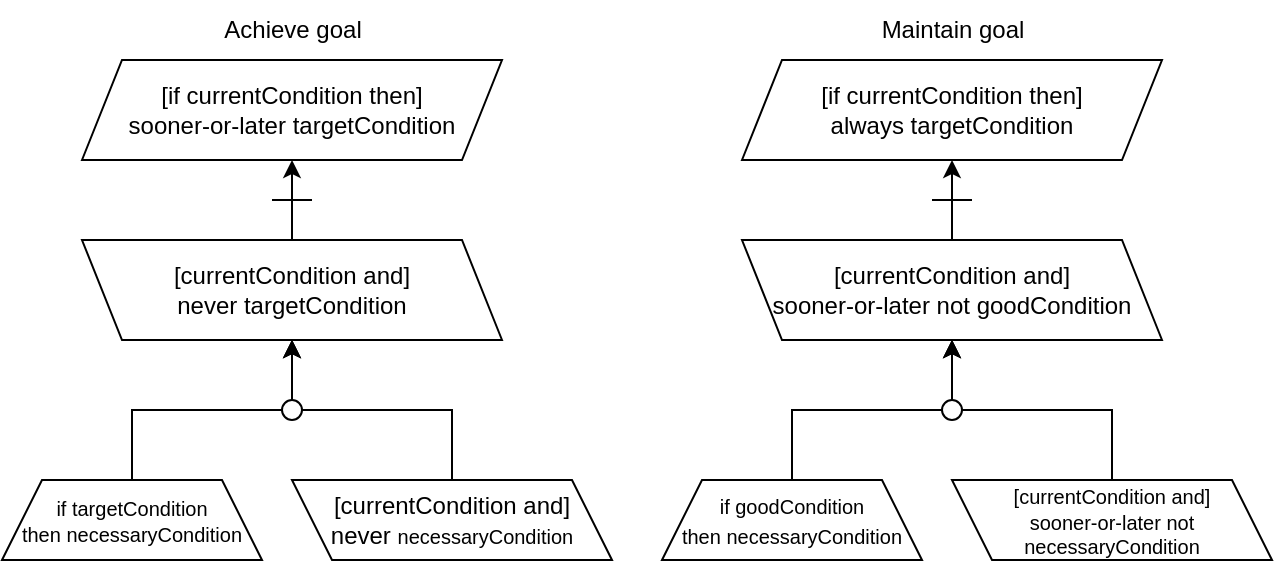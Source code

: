 <mxfile version="24.6.4" type="device">
  <diagram name="Page-1" id="iE0h_F90TXYF1HSEsnaa">
    <mxGraphModel dx="811" dy="464" grid="1" gridSize="10" guides="1" tooltips="1" connect="1" arrows="1" fold="1" page="1" pageScale="1" pageWidth="850" pageHeight="1100" math="0" shadow="0">
      <root>
        <mxCell id="0" />
        <mxCell id="1" parent="0" />
        <mxCell id="XHdJxfYMmHIW3Q4Liybd-1" value="[if currentCondition then]&lt;div&gt;sooner-or-later targetCondition&lt;/div&gt;" style="shape=parallelogram;perimeter=parallelogramPerimeter;whiteSpace=wrap;html=1;fixedSize=1;" vertex="1" parent="1">
          <mxGeometry x="180" y="50" width="210" height="50" as="geometry" />
        </mxCell>
        <mxCell id="XHdJxfYMmHIW3Q4Liybd-3" value="" style="edgeStyle=orthogonalEdgeStyle;rounded=0;orthogonalLoop=1;jettySize=auto;html=1;" edge="1" parent="1" source="XHdJxfYMmHIW3Q4Liybd-2" target="XHdJxfYMmHIW3Q4Liybd-1">
          <mxGeometry relative="1" as="geometry" />
        </mxCell>
        <mxCell id="XHdJxfYMmHIW3Q4Liybd-2" value="[currentCondition and]&lt;div&gt;never targetCondition&lt;/div&gt;" style="shape=parallelogram;perimeter=parallelogramPerimeter;whiteSpace=wrap;html=1;fixedSize=1;flipH=1;" vertex="1" parent="1">
          <mxGeometry x="180" y="140" width="210" height="50" as="geometry" />
        </mxCell>
        <mxCell id="XHdJxfYMmHIW3Q4Liybd-4" value="" style="endArrow=none;html=1;rounded=0;" edge="1" parent="1">
          <mxGeometry width="50" height="50" relative="1" as="geometry">
            <mxPoint x="275" y="120" as="sourcePoint" />
            <mxPoint x="295" y="120" as="targetPoint" />
          </mxGeometry>
        </mxCell>
        <mxCell id="XHdJxfYMmHIW3Q4Liybd-10" value="" style="edgeStyle=orthogonalEdgeStyle;rounded=0;orthogonalLoop=1;jettySize=auto;html=1;" edge="1" parent="1" source="XHdJxfYMmHIW3Q4Liybd-5" target="XHdJxfYMmHIW3Q4Liybd-2">
          <mxGeometry relative="1" as="geometry" />
        </mxCell>
        <mxCell id="XHdJxfYMmHIW3Q4Liybd-5" value="&lt;font style=&quot;font-size: 10px;&quot;&gt;if targetCondition&lt;/font&gt;&lt;div style=&quot;font-size: 10px;&quot;&gt;&lt;font style=&quot;font-size: 10px;&quot;&gt;then necessaryCondition&lt;/font&gt;&lt;/div&gt;" style="shape=trapezoid;perimeter=trapezoidPerimeter;whiteSpace=wrap;html=1;fixedSize=1;" vertex="1" parent="1">
          <mxGeometry x="140" y="260" width="130" height="40" as="geometry" />
        </mxCell>
        <mxCell id="XHdJxfYMmHIW3Q4Liybd-9" value="" style="edgeStyle=orthogonalEdgeStyle;rounded=0;orthogonalLoop=1;jettySize=auto;html=1;" edge="1" parent="1" source="XHdJxfYMmHIW3Q4Liybd-6" target="XHdJxfYMmHIW3Q4Liybd-2">
          <mxGeometry relative="1" as="geometry" />
        </mxCell>
        <mxCell id="XHdJxfYMmHIW3Q4Liybd-6" value="[currentCondition and]&lt;div&gt;never&amp;nbsp;&lt;span style=&quot;font-size: 10px; background-color: initial;&quot;&gt;necessaryCondition&lt;/span&gt;&lt;/div&gt;" style="shape=parallelogram;perimeter=parallelogramPerimeter;whiteSpace=wrap;html=1;fixedSize=1;flipH=1;" vertex="1" parent="1">
          <mxGeometry x="285" y="260" width="160" height="40" as="geometry" />
        </mxCell>
        <mxCell id="XHdJxfYMmHIW3Q4Liybd-8" value="" style="edgeStyle=orthogonalEdgeStyle;rounded=0;orthogonalLoop=1;jettySize=auto;html=1;" edge="1" parent="1" source="XHdJxfYMmHIW3Q4Liybd-7" target="XHdJxfYMmHIW3Q4Liybd-2">
          <mxGeometry relative="1" as="geometry" />
        </mxCell>
        <mxCell id="XHdJxfYMmHIW3Q4Liybd-7" value="" style="ellipse;whiteSpace=wrap;html=1;aspect=fixed;" vertex="1" parent="1">
          <mxGeometry x="280" y="220" width="10" height="10" as="geometry" />
        </mxCell>
        <mxCell id="XHdJxfYMmHIW3Q4Liybd-11" value="Achieve goal" style="text;html=1;align=center;verticalAlign=middle;resizable=0;points=[];autosize=1;strokeColor=none;fillColor=none;" vertex="1" parent="1">
          <mxGeometry x="240" y="20" width="90" height="30" as="geometry" />
        </mxCell>
        <mxCell id="XHdJxfYMmHIW3Q4Liybd-12" value="[if currentCondition then]&lt;div&gt;always targetCondition&lt;/div&gt;" style="shape=parallelogram;perimeter=parallelogramPerimeter;whiteSpace=wrap;html=1;fixedSize=1;" vertex="1" parent="1">
          <mxGeometry x="510" y="50" width="210" height="50" as="geometry" />
        </mxCell>
        <mxCell id="XHdJxfYMmHIW3Q4Liybd-13" value="" style="edgeStyle=orthogonalEdgeStyle;rounded=0;orthogonalLoop=1;jettySize=auto;html=1;" edge="1" parent="1" source="XHdJxfYMmHIW3Q4Liybd-14" target="XHdJxfYMmHIW3Q4Liybd-12">
          <mxGeometry relative="1" as="geometry" />
        </mxCell>
        <mxCell id="XHdJxfYMmHIW3Q4Liybd-14" value="[currentCondition and]&lt;div&gt;sooner-or-later not goodCondition&lt;/div&gt;" style="shape=parallelogram;perimeter=parallelogramPerimeter;whiteSpace=wrap;html=1;fixedSize=1;flipH=1;" vertex="1" parent="1">
          <mxGeometry x="510" y="140" width="210" height="50" as="geometry" />
        </mxCell>
        <mxCell id="XHdJxfYMmHIW3Q4Liybd-15" value="" style="endArrow=none;html=1;rounded=0;" edge="1" parent="1">
          <mxGeometry width="50" height="50" relative="1" as="geometry">
            <mxPoint x="605" y="120" as="sourcePoint" />
            <mxPoint x="625" y="120" as="targetPoint" />
          </mxGeometry>
        </mxCell>
        <mxCell id="XHdJxfYMmHIW3Q4Liybd-16" value="" style="edgeStyle=orthogonalEdgeStyle;rounded=0;orthogonalLoop=1;jettySize=auto;html=1;" edge="1" parent="1" source="XHdJxfYMmHIW3Q4Liybd-17" target="XHdJxfYMmHIW3Q4Liybd-14">
          <mxGeometry relative="1" as="geometry" />
        </mxCell>
        <mxCell id="XHdJxfYMmHIW3Q4Liybd-17" value="&lt;span style=&quot;font-size: 10px;&quot;&gt;if goodCondition&lt;/span&gt;&lt;div&gt;&lt;span style=&quot;font-size: 10px;&quot;&gt;then necessaryCondition&lt;/span&gt;&lt;/div&gt;" style="shape=trapezoid;perimeter=trapezoidPerimeter;whiteSpace=wrap;html=1;fixedSize=1;" vertex="1" parent="1">
          <mxGeometry x="470" y="260" width="130" height="40" as="geometry" />
        </mxCell>
        <mxCell id="XHdJxfYMmHIW3Q4Liybd-18" value="" style="edgeStyle=orthogonalEdgeStyle;rounded=0;orthogonalLoop=1;jettySize=auto;html=1;" edge="1" parent="1" source="XHdJxfYMmHIW3Q4Liybd-19" target="XHdJxfYMmHIW3Q4Liybd-14">
          <mxGeometry relative="1" as="geometry" />
        </mxCell>
        <mxCell id="XHdJxfYMmHIW3Q4Liybd-19" value="&lt;font style=&quot;font-size: 10px;&quot;&gt;[currentCondition and]&lt;/font&gt;&lt;div style=&quot;font-size: 10px;&quot;&gt;&lt;font style=&quot;font-size: 10px;&quot;&gt;sooner-or-later not necessaryCondition&lt;/font&gt;&lt;/div&gt;" style="shape=parallelogram;perimeter=parallelogramPerimeter;whiteSpace=wrap;html=1;fixedSize=1;flipH=1;" vertex="1" parent="1">
          <mxGeometry x="615" y="260" width="160" height="40" as="geometry" />
        </mxCell>
        <mxCell id="XHdJxfYMmHIW3Q4Liybd-20" value="" style="edgeStyle=orthogonalEdgeStyle;rounded=0;orthogonalLoop=1;jettySize=auto;html=1;" edge="1" parent="1" source="XHdJxfYMmHIW3Q4Liybd-21" target="XHdJxfYMmHIW3Q4Liybd-14">
          <mxGeometry relative="1" as="geometry" />
        </mxCell>
        <mxCell id="XHdJxfYMmHIW3Q4Liybd-21" value="" style="ellipse;whiteSpace=wrap;html=1;aspect=fixed;" vertex="1" parent="1">
          <mxGeometry x="610" y="220" width="10" height="10" as="geometry" />
        </mxCell>
        <mxCell id="XHdJxfYMmHIW3Q4Liybd-22" value="Maintain goal" style="text;html=1;align=center;verticalAlign=middle;resizable=0;points=[];autosize=1;strokeColor=none;fillColor=none;" vertex="1" parent="1">
          <mxGeometry x="570" y="20" width="90" height="30" as="geometry" />
        </mxCell>
      </root>
    </mxGraphModel>
  </diagram>
</mxfile>
